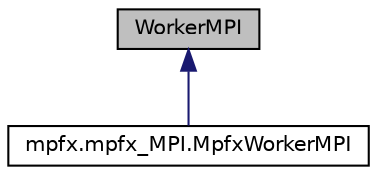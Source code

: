 digraph G
{
  edge [fontname="Helvetica",fontsize="10",labelfontname="Helvetica",labelfontsize="10"];
  node [fontname="Helvetica",fontsize="10",shape=record];
  Node1 [label="WorkerMPI",height=0.2,width=0.4,color="black", fillcolor="grey75", style="filled" fontcolor="black"];
  Node1 -> Node2 [dir=back,color="midnightblue",fontsize="10",style="solid",fontname="Helvetica"];
  Node2 [label="mpfx.mpfx_MPI.MpfxWorkerMPI",height=0.2,width=0.4,color="black", fillcolor="white", style="filled",URL="$classmpfx_1_1mpfx__MPI_1_1MpfxWorkerMPI.html"];
}
